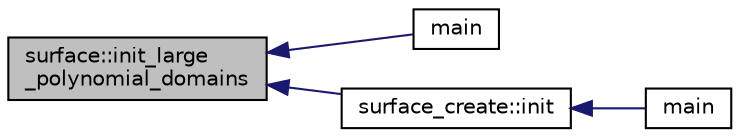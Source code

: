 digraph "surface::init_large_polynomial_domains"
{
  edge [fontname="Helvetica",fontsize="10",labelfontname="Helvetica",labelfontsize="10"];
  node [fontname="Helvetica",fontsize="10",shape=record];
  rankdir="LR";
  Node3043 [label="surface::init_large\l_polynomial_domains",height=0.2,width=0.4,color="black", fillcolor="grey75", style="filled", fontcolor="black"];
  Node3043 -> Node3044 [dir="back",color="midnightblue",fontsize="10",style="solid",fontname="Helvetica"];
  Node3044 [label="main",height=0.2,width=0.4,color="black", fillcolor="white", style="filled",URL="$d6/dc3/arc__lifting__main_8_c.html#a217dbf8b442f20279ea00b898af96f52"];
  Node3043 -> Node3045 [dir="back",color="midnightblue",fontsize="10",style="solid",fontname="Helvetica"];
  Node3045 [label="surface_create::init",height=0.2,width=0.4,color="black", fillcolor="white", style="filled",URL="$de/da4/classsurface__create.html#ab0db5c12825f778e3caf8aa4da02eb06"];
  Node3045 -> Node3046 [dir="back",color="midnightblue",fontsize="10",style="solid",fontname="Helvetica"];
  Node3046 [label="main",height=0.2,width=0.4,color="black", fillcolor="white", style="filled",URL="$d2/dfa/create__surface__main_8_c.html#a217dbf8b442f20279ea00b898af96f52"];
}
